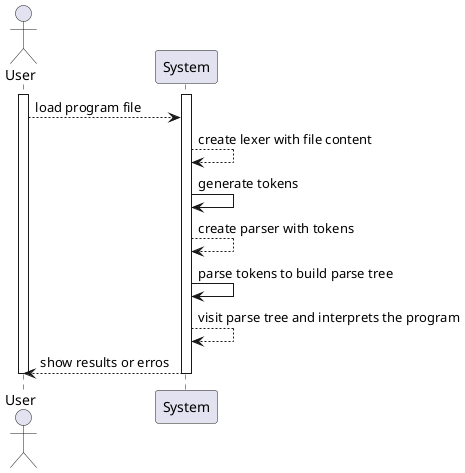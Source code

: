 @startuml
actor "User" as User
participant "System" as System

activate User
activate System
User --> System : load program file
System --> System : create lexer with file content
System -> System : generate tokens
System --> System : create parser with tokens
System -> System : parse tokens to build parse tree
System --> System : visit parse tree and interprets the program
System --> User : show results or erros
deactivate User
deactivate System
@enduml
